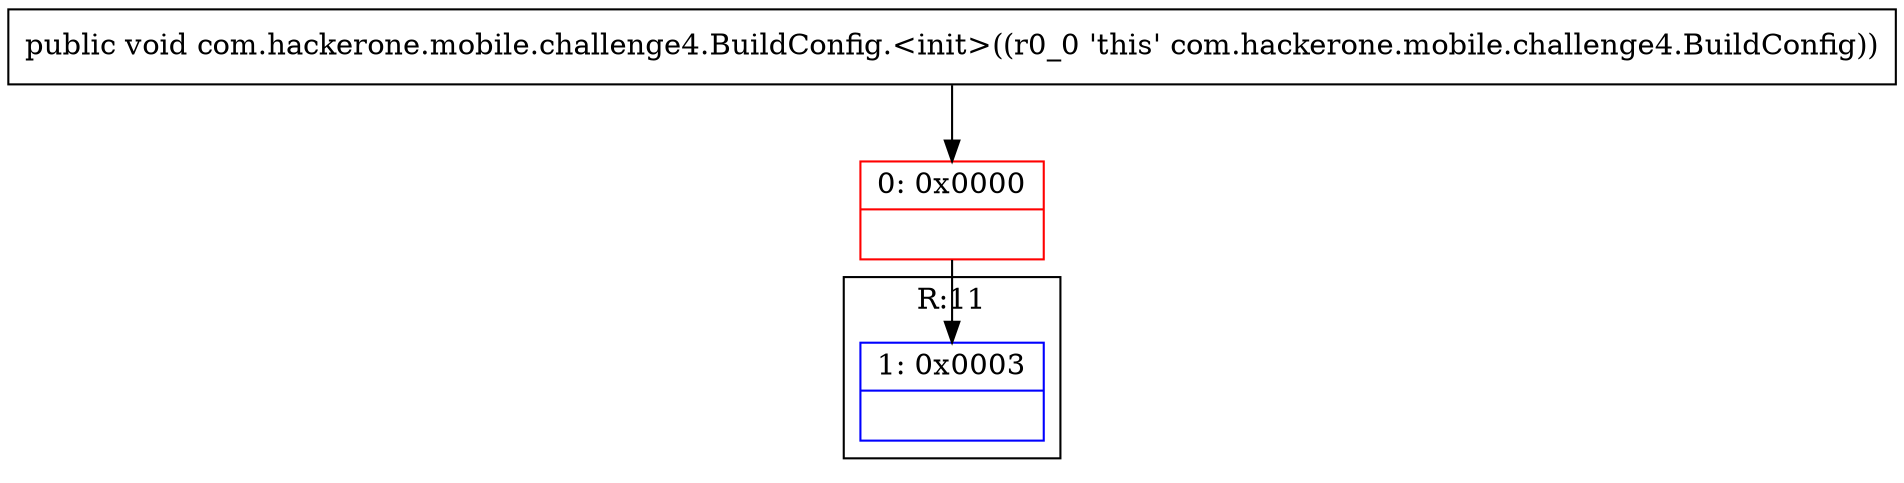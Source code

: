 digraph "CFG forcom.hackerone.mobile.challenge4.BuildConfig.\<init\>()V" {
subgraph cluster_Region_1677569708 {
label = "R:11";
node [shape=record,color=blue];
Node_1 [shape=record,label="{1\:\ 0x0003|\l}"];
}
Node_0 [shape=record,color=red,label="{0\:\ 0x0000|\l}"];
MethodNode[shape=record,label="{public void com.hackerone.mobile.challenge4.BuildConfig.\<init\>((r0_0 'this' com.hackerone.mobile.challenge4.BuildConfig)) }"];
MethodNode -> Node_0;
Node_0 -> Node_1;
}

